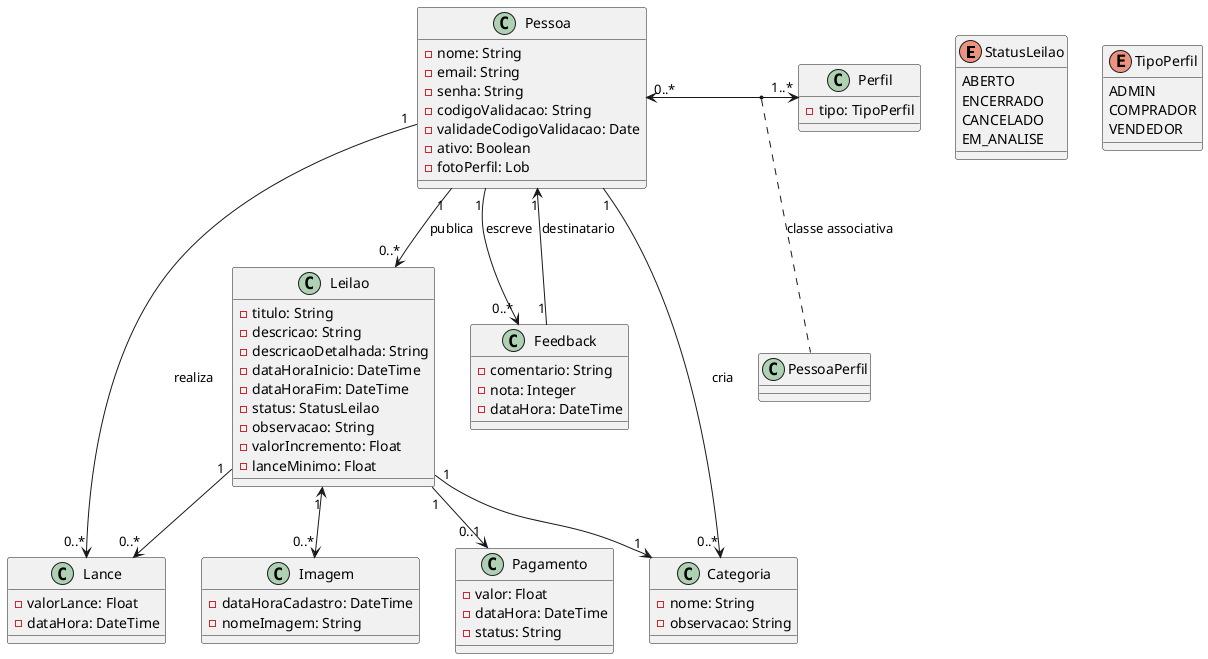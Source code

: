 @startuml

enum StatusLeilao {
    ABERTO
    ENCERRADO
    CANCELADO
    EM_ANALISE
}

enum TipoPerfil {
    ADMIN
    COMPRADOR
    VENDEDOR
}

class Pessoa {
    - nome: String
    - email: String
    - senha: String
    - codigoValidacao: String
    - validadeCodigoValidacao: Date
    - ativo: Boolean
    - fotoPerfil: Lob
}

class Perfil {
    - tipo: TipoPerfil
}

class PessoaPerfil {
}

class Categoria {
    - nome: String
    - observacao: String
}

class Leilao {
    - titulo: String
    - descricao: String
    - descricaoDetalhada: String
    - dataHoraInicio: DateTime
    - dataHoraFim: DateTime
    - status: StatusLeilao
    - observacao: String
    - valorIncremento: Float
    - lanceMinimo: Float
}

class Imagem {
    - dataHoraCadastro: DateTime
    - nomeImagem: String
}

class Lance {
    - valorLance: Float
    - dataHora: DateTime
}

class Feedback {
    - comentario: String
    - nota: Integer
    - dataHora: DateTime
}

class Pagamento {
    - valor: Float
    - dataHora: DateTime
    - status: String
}

' ==== Relacionamentos ====

Pessoa "0..*" <-> "1..*" Perfil
(Pessoa, Perfil) .. PessoaPerfil : classe associativa

Pessoa "1" --> "0..*" Categoria : cria
Pessoa "1" --> "0..*" Leilao : publica
Pessoa "1" --> "0..*" Lance : realiza
Pessoa "1" --> "0..*" Feedback : escreve
Feedback "1" --> "1" Pessoa : destinatario

Leilao "1" --> "1" Categoria
Leilao "1" <--> "0..*" Imagem
Leilao "1" --> "0..*" Lance
Leilao "1" --> "0..1" Pagamento

@enduml